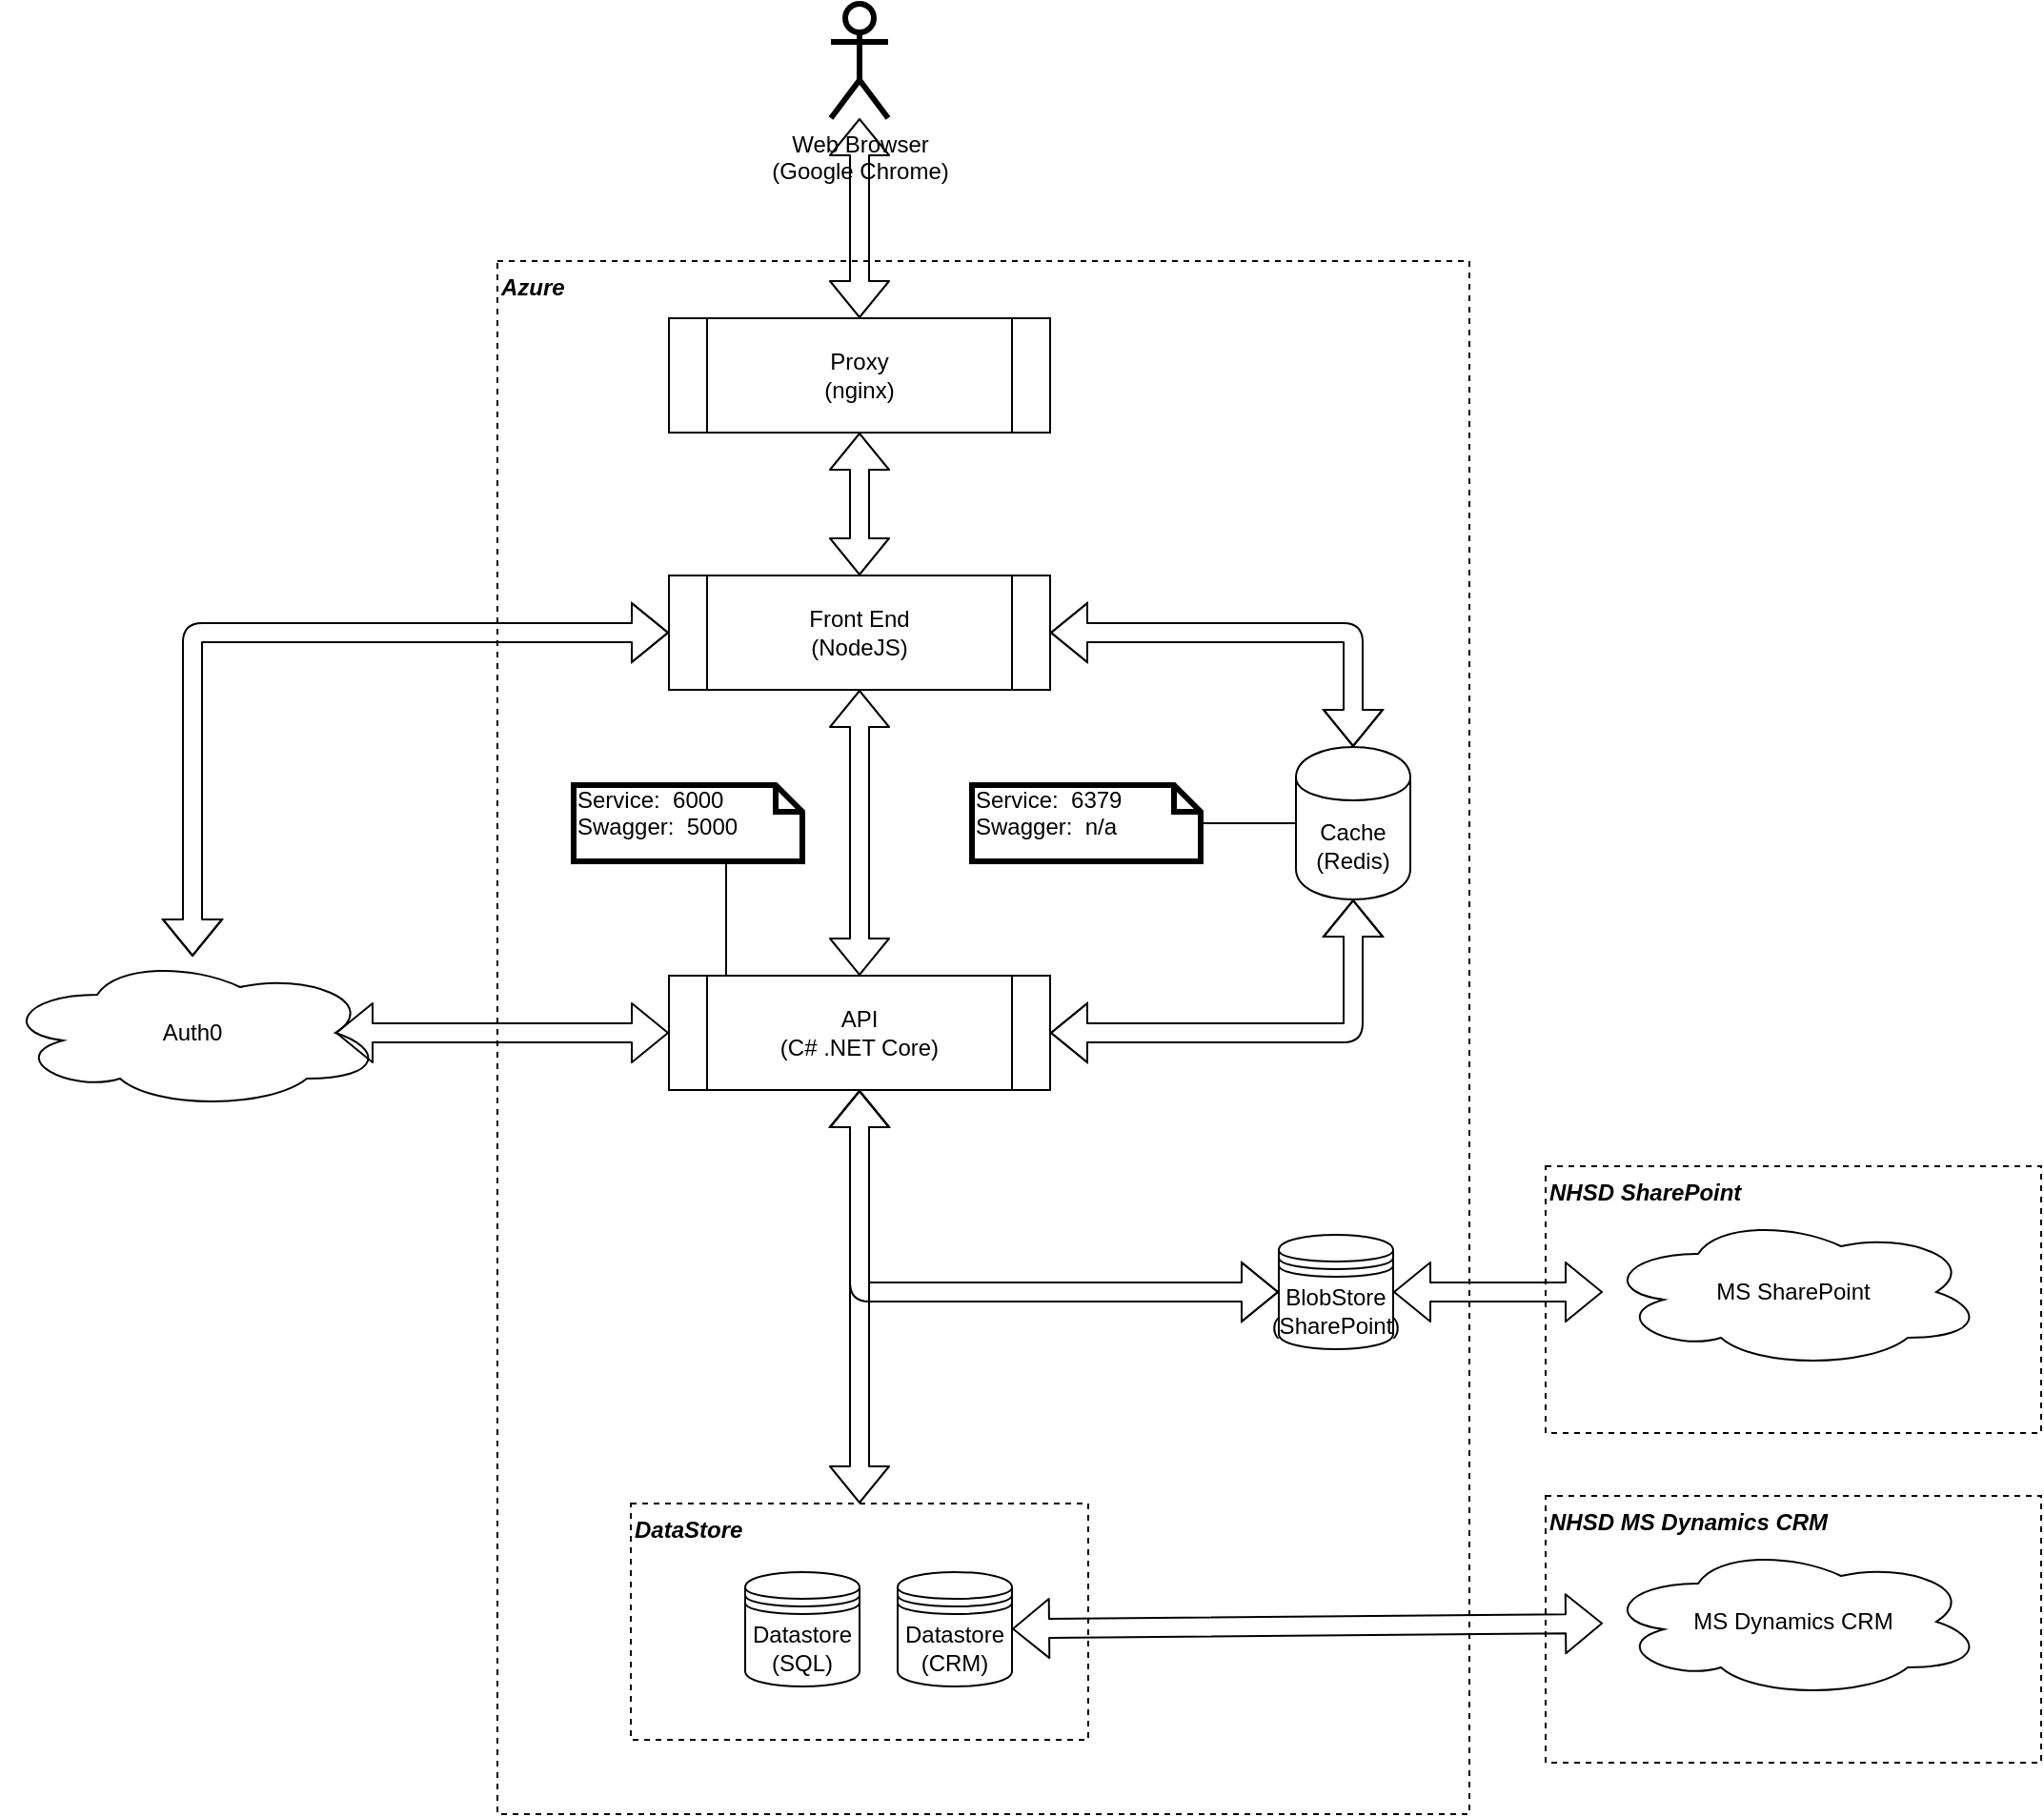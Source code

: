 <mxfile version="12.3.2" type="device" pages="1"><diagram id="OAhQDAM1fjluElW4bjCG" name="NHS-Buying-Catalog-System-Overview"><mxGraphModel dx="1410" dy="1057" grid="1" gridSize="10" guides="1" tooltips="1" connect="1" arrows="1" fold="1" page="1" pageScale="1" pageWidth="827" pageHeight="1169" math="0" shadow="0"><root><mxCell id="0"/><mxCell id="1" parent="0"/><mxCell id="f7cT3G-JZwNU1n7-pWYM-82" value="Azure" style="rounded=0;whiteSpace=wrap;html=1;strokeWidth=1;fillColor=none;dashed=1;align=left;verticalAlign=top;fontStyle=3" vertex="1" parent="1"><mxGeometry x="270" y="165" width="510" height="815" as="geometry"/></mxCell><mxCell id="f7cT3G-JZwNU1n7-pWYM-83" value="NHSD SharePoint" style="rounded=0;whiteSpace=wrap;html=1;strokeWidth=1;fillColor=none;dashed=1;align=left;verticalAlign=top;fontStyle=3" vertex="1" parent="1"><mxGeometry x="820" y="640" width="260" height="140" as="geometry"/></mxCell><mxCell id="f7cT3G-JZwNU1n7-pWYM-84" value="NHSD MS Dynamics CRM" style="rounded=0;whiteSpace=wrap;html=1;strokeWidth=1;fillColor=none;dashed=1;align=left;verticalAlign=top;fontStyle=3" vertex="1" parent="1"><mxGeometry x="820" y="813" width="260" height="140" as="geometry"/></mxCell><mxCell id="f7cT3G-JZwNU1n7-pWYM-3" value="API&lt;br&gt;(C# .NET Core)" style="shape=process;whiteSpace=wrap;html=1;backgroundOutline=1;" vertex="1" parent="1"><mxGeometry x="360" y="540" width="200" height="60" as="geometry"/></mxCell><mxCell id="f7cT3G-JZwNU1n7-pWYM-4" value="" style="shape=flexArrow;endArrow=classic;html=1;startArrow=block;exitX=0;exitY=0.5;exitDx=0;exitDy=0;" edge="1" parent="1" source="f7cT3G-JZwNU1n7-pWYM-74" target="f7cT3G-JZwNU1n7-pWYM-3"><mxGeometry width="50" height="50" relative="1" as="geometry"><mxPoint x="380" y="1070" as="sourcePoint"/><mxPoint x="80" y="1099.5" as="targetPoint"/><Array as="points"><mxPoint x="460" y="706"/></Array></mxGeometry></mxCell><mxCell id="f7cT3G-JZwNU1n7-pWYM-5" value="Auth0" style="ellipse;shape=cloud;whiteSpace=wrap;html=1;" vertex="1" parent="1"><mxGeometry x="10" y="530" width="200" height="80" as="geometry"/></mxCell><mxCell id="f7cT3G-JZwNU1n7-pWYM-14" value="" style="shape=flexArrow;endArrow=classic;html=1;strokeColor=#000000;startArrow=block;" edge="1" parent="1" source="f7cT3G-JZwNU1n7-pWYM-3" target="f7cT3G-JZwNU1n7-pWYM-38"><mxGeometry width="50" height="50" relative="1" as="geometry"><mxPoint x="340" y="774.667" as="sourcePoint"/><mxPoint x="170" y="775.8" as="targetPoint"/></mxGeometry></mxCell><mxCell id="f7cT3G-JZwNU1n7-pWYM-17" value="" style="shape=flexArrow;endArrow=block;html=1;endFill=0;startArrow=block;startFill=0;" edge="1" parent="1" source="f7cT3G-JZwNU1n7-pWYM-3" target="f7cT3G-JZwNU1n7-pWYM-53"><mxGeometry width="50" height="50" relative="1" as="geometry"><mxPoint x="570" y="610" as="sourcePoint"/><mxPoint x="499" y="773.848" as="targetPoint"/><Array as="points"><mxPoint x="719" y="570"/></Array></mxGeometry></mxCell><mxCell id="f7cT3G-JZwNU1n7-pWYM-18" value="" style="shape=flexArrow;endArrow=classic;html=1;startArrow=block;" edge="1" parent="1" target="f7cT3G-JZwNU1n7-pWYM-69" source="f7cT3G-JZwNU1n7-pWYM-38"><mxGeometry width="50" height="50" relative="1" as="geometry"><mxPoint x="440" y="804" as="sourcePoint"/><mxPoint x="320" y="900" as="targetPoint"/></mxGeometry></mxCell><mxCell id="f7cT3G-JZwNU1n7-pWYM-22" value="Datastore&lt;br&gt;(SQL)" style="shape=datastore;whiteSpace=wrap;html=1;" vertex="1" parent="1"><mxGeometry x="400" y="853" width="60" height="60" as="geometry"/></mxCell><mxCell id="f7cT3G-JZwNU1n7-pWYM-38" value="Front End&lt;br&gt;(NodeJS)" style="shape=process;whiteSpace=wrap;html=1;backgroundOutline=1;" vertex="1" parent="1"><mxGeometry x="360" y="330" width="200" height="60" as="geometry"/></mxCell><mxCell id="f7cT3G-JZwNU1n7-pWYM-39" value="" style="shape=flexArrow;endArrow=classic;html=1;startArrow=block;" edge="1" parent="1" source="f7cT3G-JZwNU1n7-pWYM-73" target="f7cT3G-JZwNU1n7-pWYM-3"><mxGeometry width="50" height="50" relative="1" as="geometry"><mxPoint x="510" y="889" as="sourcePoint"/><mxPoint x="540" y="1000" as="targetPoint"/></mxGeometry></mxCell><mxCell id="f7cT3G-JZwNU1n7-pWYM-43" style="edgeStyle=orthogonalEdgeStyle;rounded=0;orthogonalLoop=1;jettySize=auto;html=1;endArrow=none;endFill=0;" edge="1" parent="1" source="f7cT3G-JZwNU1n7-pWYM-44" target="f7cT3G-JZwNU1n7-pWYM-3"><mxGeometry relative="1" as="geometry"><Array as="points"><mxPoint x="390" y="510"/><mxPoint x="390" y="510"/></Array></mxGeometry></mxCell><mxCell id="f7cT3G-JZwNU1n7-pWYM-44" value="Service:&amp;nbsp; 6000&lt;br&gt;Swagger:&amp;nbsp; 5000" style="shape=note;whiteSpace=wrap;html=1;size=14;verticalAlign=top;align=left;spacingTop=-6;strokeWidth=3;" vertex="1" parent="1"><mxGeometry x="310" y="440" width="120" height="40" as="geometry"/></mxCell><mxCell id="f7cT3G-JZwNU1n7-pWYM-53" value="Cache&lt;br&gt;(Redis)" style="shape=cylinder;whiteSpace=wrap;html=1;boundedLbl=1;backgroundOutline=1;" vertex="1" parent="1"><mxGeometry x="689" y="420" width="60" height="80" as="geometry"/></mxCell><mxCell id="f7cT3G-JZwNU1n7-pWYM-54" value="" style="shape=flexArrow;endArrow=block;html=1;endFill=0;startArrow=block;startFill=0;" edge="1" parent="1" source="f7cT3G-JZwNU1n7-pWYM-53" target="f7cT3G-JZwNU1n7-pWYM-38"><mxGeometry width="50" height="50" relative="1" as="geometry"><mxPoint x="679" y="823.545" as="sourcePoint"/><mxPoint x="580" y="370" as="targetPoint"/><Array as="points"><mxPoint x="719" y="360"/></Array></mxGeometry></mxCell><mxCell id="f7cT3G-JZwNU1n7-pWYM-55" style="edgeStyle=orthogonalEdgeStyle;rounded=0;orthogonalLoop=1;jettySize=auto;html=1;endArrow=none;endFill=0;" edge="1" parent="1" source="f7cT3G-JZwNU1n7-pWYM-56" target="f7cT3G-JZwNU1n7-pWYM-53"><mxGeometry relative="1" as="geometry"/></mxCell><mxCell id="f7cT3G-JZwNU1n7-pWYM-56" value="Service:&amp;nbsp; 6379&lt;br&gt;Swagger:&amp;nbsp; n/a" style="shape=note;whiteSpace=wrap;html=1;size=14;verticalAlign=top;align=left;spacingTop=-6;strokeWidth=3;" vertex="1" parent="1"><mxGeometry x="519" y="440" width="120" height="40" as="geometry"/></mxCell><mxCell id="f7cT3G-JZwNU1n7-pWYM-68" value="Datastore&lt;br&gt;(CRM)" style="shape=datastore;whiteSpace=wrap;html=1;" vertex="1" parent="1"><mxGeometry x="480" y="853" width="60" height="60" as="geometry"/></mxCell><mxCell id="f7cT3G-JZwNU1n7-pWYM-69" value="Proxy&lt;br&gt;(nginx)" style="shape=process;whiteSpace=wrap;html=1;backgroundOutline=1;" vertex="1" parent="1"><mxGeometry x="360" y="195" width="200" height="60" as="geometry"/></mxCell><mxCell id="f7cT3G-JZwNU1n7-pWYM-70" value="" style="shape=flexArrow;endArrow=classic;html=1;startArrow=block;" edge="1" parent="1" source="f7cT3G-JZwNU1n7-pWYM-5" target="f7cT3G-JZwNU1n7-pWYM-38"><mxGeometry width="50" height="50" relative="1" as="geometry"><mxPoint x="255" y="550" as="sourcePoint"/><mxPoint x="350" y="540" as="targetPoint"/><Array as="points"><mxPoint x="110" y="360"/></Array></mxGeometry></mxCell><mxCell id="f7cT3G-JZwNU1n7-pWYM-71" value="MS Dynamics CRM" style="ellipse;shape=cloud;whiteSpace=wrap;html=1;" vertex="1" parent="1"><mxGeometry x="850" y="839" width="200" height="80" as="geometry"/></mxCell><mxCell id="f7cT3G-JZwNU1n7-pWYM-72" value="MS SharePoint" style="ellipse;shape=cloud;whiteSpace=wrap;html=1;" vertex="1" parent="1"><mxGeometry x="850" y="666" width="200" height="80" as="geometry"/></mxCell><mxCell id="f7cT3G-JZwNU1n7-pWYM-73" value="DataStore" style="rounded=0;whiteSpace=wrap;html=1;dashed=1;fillColor=none;fontStyle=3;align=left;verticalAlign=top;" vertex="1" parent="1"><mxGeometry x="340" y="817" width="240" height="124" as="geometry"/></mxCell><mxCell id="f7cT3G-JZwNU1n7-pWYM-74" value="BlobStore&lt;br&gt;(SharePoint)" style="shape=datastore;whiteSpace=wrap;html=1;" vertex="1" parent="1"><mxGeometry x="680" y="676" width="60" height="60" as="geometry"/></mxCell><mxCell id="f7cT3G-JZwNU1n7-pWYM-2" value="" style="shape=flexArrow;endArrow=classic;html=1;entryX=0;entryY=0.5;entryDx=0;entryDy=0;exitX=0.875;exitY=0.5;exitDx=0;exitDy=0;exitPerimeter=0;startArrow=block;" edge="1" parent="1" source="f7cT3G-JZwNU1n7-pWYM-5" target="f7cT3G-JZwNU1n7-pWYM-3"><mxGeometry width="50" height="50" relative="1" as="geometry"><mxPoint x="230" y="530" as="sourcePoint"/><mxPoint x="230" y="580" as="targetPoint"/></mxGeometry></mxCell><mxCell id="f7cT3G-JZwNU1n7-pWYM-13" value="" style="shape=flexArrow;endArrow=classic;html=1;startArrow=block;" edge="1" parent="1" source="f7cT3G-JZwNU1n7-pWYM-74" target="f7cT3G-JZwNU1n7-pWYM-72"><mxGeometry width="50" height="50" relative="1" as="geometry"><mxPoint x="149.5" y="860.5" as="sourcePoint"/><mxPoint x="149.5" y="925" as="targetPoint"/></mxGeometry></mxCell><mxCell id="f7cT3G-JZwNU1n7-pWYM-59" style="edgeStyle=none;rounded=1;orthogonalLoop=1;jettySize=auto;html=1;startArrow=block;startFill=0;endArrow=block;endFill=0;shape=flexArrow;" edge="1" parent="1" source="f7cT3G-JZwNU1n7-pWYM-68" target="f7cT3G-JZwNU1n7-pWYM-71"><mxGeometry relative="1" as="geometry"><mxPoint x="570" y="945" as="sourcePoint"/><mxPoint x="780" y="883" as="targetPoint"/></mxGeometry></mxCell><mxCell id="f7cT3G-JZwNU1n7-pWYM-78" value="Web Browser&lt;br&gt;(Google Chrome)" style="shape=umlActor;verticalLabelPosition=bottom;labelBackgroundColor=#ffffff;verticalAlign=top;html=1;outlineConnect=0;fillColor=none;strokeWidth=3;" vertex="1" parent="1"><mxGeometry x="445" y="30" width="30" height="60" as="geometry"/></mxCell><mxCell id="f7cT3G-JZwNU1n7-pWYM-81" value="" style="shape=flexArrow;endArrow=classic;html=1;startArrow=block;" edge="1" parent="1" source="f7cT3G-JZwNU1n7-pWYM-69" target="f7cT3G-JZwNU1n7-pWYM-78"><mxGeometry width="50" height="50" relative="1" as="geometry"><mxPoint x="638.5" y="245" as="sourcePoint"/><mxPoint x="490" y="160" as="targetPoint"/></mxGeometry></mxCell></root></mxGraphModel></diagram></mxfile>